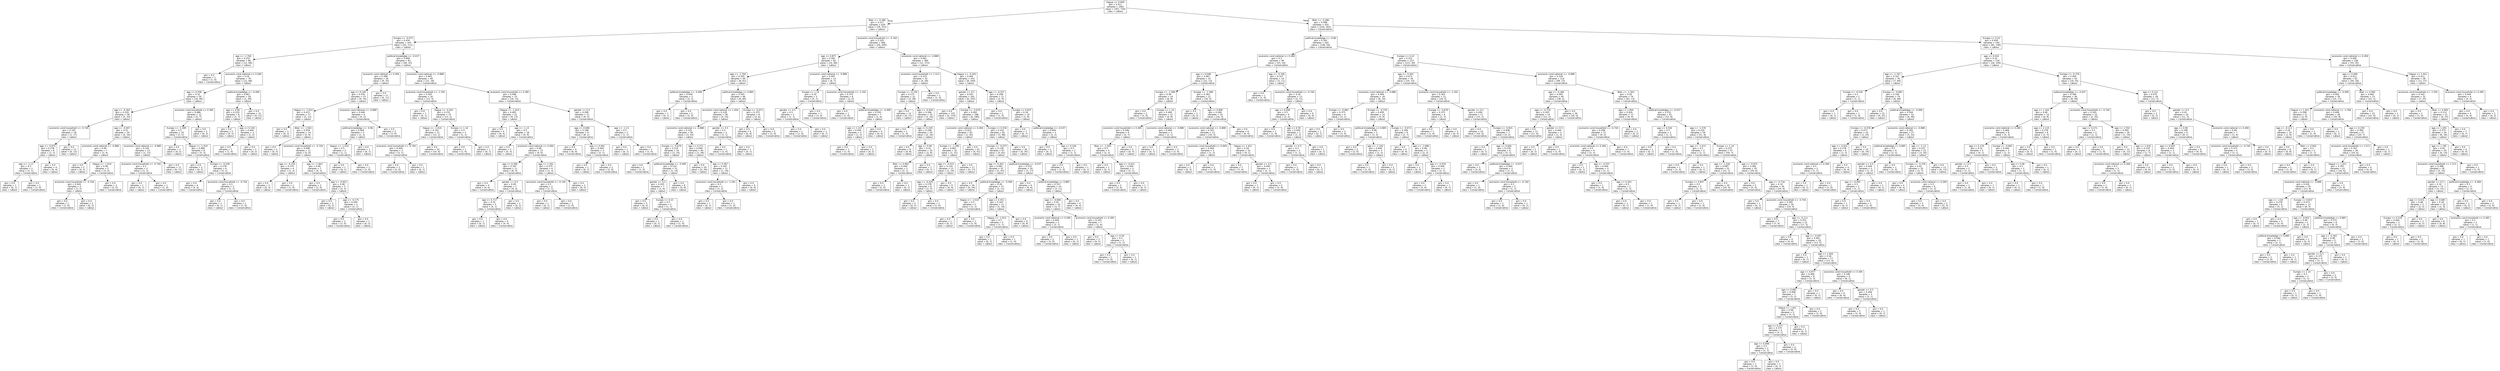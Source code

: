 digraph Tree {
node [shape=box, fontname="helvetica"] ;
edge [fontname="helvetica"] ;
0 [label="Hague <= 0.609\ngini = 0.411\nsamples = 1061\nvalue = [307, 754]\nclass = Labour"] ;
1 [label="Blair <= -0.286\ngini = 0.217\nsamples = 629\nvalue = [78, 551]\nclass = Labour"] ;
0 -> 1 [labeldistance=2.5, labelangle=45, headlabel="True"] ;
2 [label="Europe <= -0.073\ngini = 0.434\nsamples = 163\nvalue = [52, 111]\nclass = Labour"] ;
1 -> 2 ;
3 [label="age <= -1.704\ngini = 0.255\nsamples = 80\nvalue = [12, 68]\nclass = Labour"] ;
2 -> 3 ;
4 [label="gini = 0.0\nsamples = 1\nvalue = [1, 0]\nclass = Conservative"] ;
3 -> 4 ;
5 [label="economic.cond.national <= 0.284\ngini = 0.24\nsamples = 79\nvalue = [11, 68]\nclass = Labour"] ;
3 -> 5 ;
6 [label="age <= 0.558\ngini = 0.32\nsamples = 50\nvalue = [10, 40]\nclass = Labour"] ;
5 -> 6 ;
7 [label="age <= -0.302\ngini = 0.229\nsamples = 38\nvalue = [5, 33]\nclass = Labour"] ;
6 -> 7 ;
8 [label="economic.cond.household <= -0.744\ngini = 0.105\nsamples = 18\nvalue = [1, 17]\nclass = Labour"] ;
7 -> 8 ;
9 [label="age <= -0.875\ngini = 0.278\nsamples = 6\nvalue = [1, 5]\nclass = Labour"] ;
8 -> 9 ;
10 [label="age <= -1.13\ngini = 0.5\nsamples = 2\nvalue = [1, 1]\nclass = Conservative"] ;
9 -> 10 ;
11 [label="gini = 0.0\nsamples = 1\nvalue = [0, 1]\nclass = Labour"] ;
10 -> 11 ;
12 [label="gini = 0.0\nsamples = 1\nvalue = [1, 0]\nclass = Conservative"] ;
10 -> 12 ;
13 [label="gini = 0.0\nsamples = 4\nvalue = [0, 4]\nclass = Labour"] ;
9 -> 13 ;
14 [label="gini = 0.0\nsamples = 12\nvalue = [0, 12]\nclass = Labour"] ;
8 -> 14 ;
15 [label="age <= -0.047\ngini = 0.32\nsamples = 20\nvalue = [4, 16]\nclass = Labour"] ;
7 -> 15 ;
16 [label="economic.cond.national <= -0.888\ngini = 0.49\nsamples = 7\nvalue = [3, 4]\nclass = Labour"] ;
15 -> 16 ;
17 [label="gini = 0.0\nsamples = 2\nvalue = [0, 2]\nclass = Labour"] ;
16 -> 17 ;
18 [label="Hague <= -1.014\ngini = 0.48\nsamples = 5\nvalue = [3, 2]\nclass = Conservative"] ;
16 -> 18 ;
19 [label="economic.cond.household <= -0.744\ngini = 0.444\nsamples = 3\nvalue = [1, 2]\nclass = Labour"] ;
18 -> 19 ;
20 [label="gini = 0.0\nsamples = 1\nvalue = [1, 0]\nclass = Conservative"] ;
19 -> 20 ;
21 [label="gini = 0.0\nsamples = 2\nvalue = [0, 2]\nclass = Labour"] ;
19 -> 21 ;
22 [label="gini = 0.0\nsamples = 2\nvalue = [2, 0]\nclass = Conservative"] ;
18 -> 22 ;
23 [label="economic.cond.national <= -0.888\ngini = 0.142\nsamples = 13\nvalue = [1, 12]\nclass = Labour"] ;
15 -> 23 ;
24 [label="economic.cond.household <= -0.744\ngini = 0.5\nsamples = 2\nvalue = [1, 1]\nclass = Conservative"] ;
23 -> 24 ;
25 [label="gini = 0.0\nsamples = 1\nvalue = [0, 1]\nclass = Labour"] ;
24 -> 25 ;
26 [label="gini = 0.0\nsamples = 1\nvalue = [1, 0]\nclass = Conservative"] ;
24 -> 26 ;
27 [label="gini = 0.0\nsamples = 11\nvalue = [0, 11]\nclass = Labour"] ;
23 -> 27 ;
28 [label="economic.cond.household <= 0.385\ngini = 0.486\nsamples = 12\nvalue = [5, 7]\nclass = Labour"] ;
6 -> 28 ;
29 [label="Europe <= -1.589\ngini = 0.5\nsamples = 10\nvalue = [5, 5]\nclass = Conservative"] ;
28 -> 29 ;
30 [label="gini = 0.0\nsamples = 2\nvalue = [0, 2]\nclass = Labour"] ;
29 -> 30 ;
31 [label="Hague <= -1.014\ngini = 0.469\nsamples = 8\nvalue = [5, 3]\nclass = Conservative"] ;
29 -> 31 ;
32 [label="gini = 0.0\nsamples = 2\nvalue = [0, 2]\nclass = Labour"] ;
31 -> 32 ;
33 [label="Europe <= -0.528\ngini = 0.278\nsamples = 6\nvalue = [5, 1]\nclass = Conservative"] ;
31 -> 33 ;
34 [label="gini = 0.0\nsamples = 4\nvalue = [4, 0]\nclass = Conservative"] ;
33 -> 34 ;
35 [label="economic.cond.household <= -0.744\ngini = 0.5\nsamples = 2\nvalue = [1, 1]\nclass = Conservative"] ;
33 -> 35 ;
36 [label="gini = 0.0\nsamples = 1\nvalue = [0, 1]\nclass = Labour"] ;
35 -> 36 ;
37 [label="gini = 0.0\nsamples = 1\nvalue = [1, 0]\nclass = Conservative"] ;
35 -> 37 ;
38 [label="gini = 0.0\nsamples = 2\nvalue = [0, 2]\nclass = Labour"] ;
28 -> 38 ;
39 [label="political.knowledge <= -0.499\ngini = 0.067\nsamples = 29\nvalue = [1, 28]\nclass = Labour"] ;
5 -> 39 ;
40 [label="age <= 0.08\ngini = 0.219\nsamples = 8\nvalue = [1, 7]\nclass = Labour"] ;
39 -> 40 ;
41 [label="gini = 0.0\nsamples = 5\nvalue = [0, 5]\nclass = Labour"] ;
40 -> 41 ;
42 [label="age <= 0.144\ngini = 0.444\nsamples = 3\nvalue = [1, 2]\nclass = Labour"] ;
40 -> 42 ;
43 [label="gini = 0.0\nsamples = 1\nvalue = [1, 0]\nclass = Conservative"] ;
42 -> 43 ;
44 [label="gini = 0.0\nsamples = 2\nvalue = [0, 2]\nclass = Labour"] ;
42 -> 44 ;
45 [label="gini = 0.0\nsamples = 21\nvalue = [0, 21]\nclass = Labour"] ;
39 -> 45 ;
46 [label="political.knowledge <= -0.037\ngini = 0.499\nsamples = 83\nvalue = [40, 43]\nclass = Labour"] ;
2 -> 46 ;
47 [label="economic.cond.national <= 0.284\ngini = 0.389\nsamples = 34\nvalue = [9, 25]\nclass = Labour"] ;
46 -> 47 ;
48 [label="age <= 0.144\ngini = 0.476\nsamples = 23\nvalue = [9, 14]\nclass = Labour"] ;
47 -> 48 ;
49 [label="Hague <= -1.014\ngini = 0.415\nsamples = 17\nvalue = [5, 12]\nclass = Labour"] ;
48 -> 49 ;
50 [label="gini = 0.0\nsamples = 3\nvalue = [0, 3]\nclass = Labour"] ;
49 -> 50 ;
51 [label="Blair <= -1.563\ngini = 0.459\nsamples = 14\nvalue = [5, 9]\nclass = Labour"] ;
49 -> 51 ;
52 [label="gini = 0.0\nsamples = 3\nvalue = [0, 3]\nclass = Labour"] ;
51 -> 52 ;
53 [label="economic.cond.household <= -0.744\ngini = 0.496\nsamples = 11\nvalue = [5, 6]\nclass = Labour"] ;
51 -> 53 ;
54 [label="age <= -0.334\ngini = 0.375\nsamples = 4\nvalue = [1, 3]\nclass = Labour"] ;
53 -> 54 ;
55 [label="gini = 0.0\nsamples = 3\nvalue = [0, 3]\nclass = Labour"] ;
54 -> 55 ;
56 [label="gini = 0.0\nsamples = 1\nvalue = [1, 0]\nclass = Conservative"] ;
54 -> 56 ;
57 [label="age <= -1.003\ngini = 0.49\nsamples = 7\nvalue = [4, 3]\nclass = Conservative"] ;
53 -> 57 ;
58 [label="gini = 0.0\nsamples = 2\nvalue = [2, 0]\nclass = Conservative"] ;
57 -> 58 ;
59 [label="age <= -0.652\ngini = 0.48\nsamples = 5\nvalue = [2, 3]\nclass = Labour"] ;
57 -> 59 ;
60 [label="gini = 0.0\nsamples = 2\nvalue = [0, 2]\nclass = Labour"] ;
59 -> 60 ;
61 [label="age <= -0.175\ngini = 0.444\nsamples = 3\nvalue = [2, 1]\nclass = Conservative"] ;
59 -> 61 ;
62 [label="gini = 0.0\nsamples = 2\nvalue = [2, 0]\nclass = Conservative"] ;
61 -> 62 ;
63 [label="gini = 0.0\nsamples = 1\nvalue = [0, 1]\nclass = Labour"] ;
61 -> 63 ;
64 [label="economic.cond.national <= -0.888\ngini = 0.444\nsamples = 6\nvalue = [4, 2]\nclass = Conservative"] ;
48 -> 64 ;
65 [label="political.knowledge <= -0.96\ngini = 0.444\nsamples = 3\nvalue = [1, 2]\nclass = Labour"] ;
64 -> 65 ;
66 [label="Hague <= -1.014\ngini = 0.5\nsamples = 2\nvalue = [1, 1]\nclass = Conservative"] ;
65 -> 66 ;
67 [label="gini = 0.0\nsamples = 1\nvalue = [0, 1]\nclass = Labour"] ;
66 -> 67 ;
68 [label="gini = 0.0\nsamples = 1\nvalue = [1, 0]\nclass = Conservative"] ;
66 -> 68 ;
69 [label="gini = 0.0\nsamples = 1\nvalue = [0, 1]\nclass = Labour"] ;
65 -> 69 ;
70 [label="gini = 0.0\nsamples = 3\nvalue = [3, 0]\nclass = Conservative"] ;
64 -> 70 ;
71 [label="gini = 0.0\nsamples = 11\nvalue = [0, 11]\nclass = Labour"] ;
47 -> 71 ;
72 [label="economic.cond.national <= -0.888\ngini = 0.465\nsamples = 49\nvalue = [31, 18]\nclass = Conservative"] ;
46 -> 72 ;
73 [label="economic.cond.household <= -1.591\ngini = 0.305\nsamples = 16\nvalue = [13, 3]\nclass = Conservative"] ;
72 -> 73 ;
74 [label="gini = 0.0\nsamples = 1\nvalue = [0, 1]\nclass = Labour"] ;
73 -> 74 ;
75 [label="Hague <= -0.203\ngini = 0.231\nsamples = 15\nvalue = [13, 2]\nclass = Conservative"] ;
73 -> 75 ;
76 [label="Hague <= -1.014\ngini = 0.142\nsamples = 13\nvalue = [12, 1]\nclass = Conservative"] ;
75 -> 76 ;
77 [label="economic.cond.household <= -0.744\ngini = 0.444\nsamples = 3\nvalue = [2, 1]\nclass = Conservative"] ;
76 -> 77 ;
78 [label="gini = 0.0\nsamples = 2\nvalue = [2, 0]\nclass = Conservative"] ;
77 -> 78 ;
79 [label="gini = 0.0\nsamples = 1\nvalue = [0, 1]\nclass = Labour"] ;
77 -> 79 ;
80 [label="gini = 0.0\nsamples = 10\nvalue = [10, 0]\nclass = Conservative"] ;
76 -> 80 ;
81 [label="Europe <= 1.14\ngini = 0.5\nsamples = 2\nvalue = [1, 1]\nclass = Conservative"] ;
75 -> 81 ;
82 [label="gini = 0.0\nsamples = 1\nvalue = [1, 0]\nclass = Conservative"] ;
81 -> 82 ;
83 [label="gini = 0.0\nsamples = 1\nvalue = [0, 1]\nclass = Labour"] ;
81 -> 83 ;
84 [label="economic.cond.household <= 0.385\ngini = 0.496\nsamples = 33\nvalue = [18, 15]\nclass = Conservative"] ;
72 -> 84 ;
85 [label="Hague <= -1.014\ngini = 0.483\nsamples = 22\nvalue = [9, 13]\nclass = Labour"] ;
84 -> 85 ;
86 [label="gini = 0.0\nsamples = 4\nvalue = [0, 4]\nclass = Labour"] ;
85 -> 86 ;
87 [label="age <= -1.13\ngini = 0.5\nsamples = 18\nvalue = [9, 9]\nclass = Conservative"] ;
85 -> 87 ;
88 [label="gini = 0.0\nsamples = 3\nvalue = [0, 3]\nclass = Labour"] ;
87 -> 88 ;
89 [label="economic.cond.national <= 0.284\ngini = 0.48\nsamples = 15\nvalue = [9, 6]\nclass = Conservative"] ;
87 -> 89 ;
90 [label="age <= 0.399\ngini = 0.397\nsamples = 11\nvalue = [8, 3]\nclass = Conservative"] ;
89 -> 90 ;
91 [label="gini = 0.0\nsamples = 4\nvalue = [4, 0]\nclass = Conservative"] ;
90 -> 91 ;
92 [label="gender <= 0.5\ngini = 0.49\nsamples = 7\nvalue = [4, 3]\nclass = Conservative"] ;
90 -> 92 ;
93 [label="age <= 0.717\ngini = 0.32\nsamples = 5\nvalue = [4, 1]\nclass = Conservative"] ;
92 -> 93 ;
94 [label="gini = 0.0\nsamples = 1\nvalue = [0, 1]\nclass = Labour"] ;
93 -> 94 ;
95 [label="gini = 0.0\nsamples = 4\nvalue = [4, 0]\nclass = Conservative"] ;
93 -> 95 ;
96 [label="gini = 0.0\nsamples = 2\nvalue = [0, 2]\nclass = Labour"] ;
92 -> 96 ;
97 [label="age <= 1.291\ngini = 0.375\nsamples = 4\nvalue = [1, 3]\nclass = Labour"] ;
89 -> 97 ;
98 [label="economic.cond.household <= -0.744\ngini = 0.5\nsamples = 2\nvalue = [1, 1]\nclass = Conservative"] ;
97 -> 98 ;
99 [label="gini = 0.0\nsamples = 1\nvalue = [0, 1]\nclass = Labour"] ;
98 -> 99 ;
100 [label="gini = 0.0\nsamples = 1\nvalue = [1, 0]\nclass = Conservative"] ;
98 -> 100 ;
101 [label="gini = 0.0\nsamples = 2\nvalue = [0, 2]\nclass = Labour"] ;
97 -> 101 ;
102 [label="gender <= 0.5\ngini = 0.298\nsamples = 11\nvalue = [9, 2]\nclass = Conservative"] ;
84 -> 102 ;
103 [label="age <= 0.048\ngini = 0.198\nsamples = 9\nvalue = [8, 1]\nclass = Conservative"] ;
102 -> 103 ;
104 [label="gini = 0.0\nsamples = 6\nvalue = [6, 0]\nclass = Conservative"] ;
103 -> 104 ;
105 [label="age <= 0.462\ngini = 0.444\nsamples = 3\nvalue = [2, 1]\nclass = Conservative"] ;
103 -> 105 ;
106 [label="gini = 0.0\nsamples = 1\nvalue = [0, 1]\nclass = Labour"] ;
105 -> 106 ;
107 [label="gini = 0.0\nsamples = 2\nvalue = [2, 0]\nclass = Conservative"] ;
105 -> 107 ;
108 [label="age <= -1.13\ngini = 0.5\nsamples = 2\nvalue = [1, 1]\nclass = Conservative"] ;
102 -> 108 ;
109 [label="gini = 0.0\nsamples = 1\nvalue = [0, 1]\nclass = Labour"] ;
108 -> 109 ;
110 [label="gini = 0.0\nsamples = 1\nvalue = [1, 0]\nclass = Conservative"] ;
108 -> 110 ;
111 [label="economic.cond.household <= -0.744\ngini = 0.105\nsamples = 466\nvalue = [26, 440]\nclass = Labour"] ;
1 -> 111 ;
112 [label="age <= 0.877\ngini = 0.283\nsamples = 82\nvalue = [14, 68]\nclass = Labour"] ;
111 -> 112 ;
113 [label="age <= -1.704\ngini = 0.205\nsamples = 69\nvalue = [8, 61]\nclass = Labour"] ;
112 -> 113 ;
114 [label="political.knowledge <= -0.499\ngini = 0.444\nsamples = 3\nvalue = [2, 1]\nclass = Conservative"] ;
113 -> 114 ;
115 [label="gini = 0.0\nsamples = 1\nvalue = [0, 1]\nclass = Labour"] ;
114 -> 115 ;
116 [label="gini = 0.0\nsamples = 2\nvalue = [2, 0]\nclass = Conservative"] ;
114 -> 116 ;
117 [label="political.knowledge <= 0.885\ngini = 0.165\nsamples = 66\nvalue = [6, 60]\nclass = Labour"] ;
113 -> 117 ;
118 [label="economic.cond.national <= 1.456\ngini = 0.128\nsamples = 58\nvalue = [4, 54]\nclass = Labour"] ;
117 -> 118 ;
119 [label="economic.cond.national <= -0.888\ngini = 0.101\nsamples = 56\nvalue = [3, 53]\nclass = Labour"] ;
118 -> 119 ;
120 [label="Europe <= -0.679\ngini = 0.219\nsamples = 16\nvalue = [2, 14]\nclass = Labour"] ;
119 -> 120 ;
121 [label="gini = 0.0\nsamples = 1\nvalue = [1, 0]\nclass = Conservative"] ;
120 -> 121 ;
122 [label="political.knowledge <= -0.499\ngini = 0.124\nsamples = 15\nvalue = [1, 14]\nclass = Labour"] ;
120 -> 122 ;
123 [label="gender <= 0.5\ngini = 0.245\nsamples = 7\nvalue = [1, 6]\nclass = Labour"] ;
122 -> 123 ;
124 [label="gini = 0.0\nsamples = 5\nvalue = [0, 5]\nclass = Labour"] ;
123 -> 124 ;
125 [label="Europe <= 0.23\ngini = 0.5\nsamples = 2\nvalue = [1, 1]\nclass = Conservative"] ;
123 -> 125 ;
126 [label="gini = 0.0\nsamples = 1\nvalue = [0, 1]\nclass = Labour"] ;
125 -> 126 ;
127 [label="gini = 0.0\nsamples = 1\nvalue = [1, 0]\nclass = Conservative"] ;
125 -> 127 ;
128 [label="gini = 0.0\nsamples = 8\nvalue = [0, 8]\nclass = Labour"] ;
122 -> 128 ;
129 [label="age <= 0.271\ngini = 0.049\nsamples = 40\nvalue = [1, 39]\nclass = Labour"] ;
119 -> 129 ;
130 [label="gini = 0.0\nsamples = 29\nvalue = [0, 29]\nclass = Labour"] ;
129 -> 130 ;
131 [label="age <= 0.367\ngini = 0.165\nsamples = 11\nvalue = [1, 10]\nclass = Labour"] ;
129 -> 131 ;
132 [label="economic.cond.household <= -1.591\ngini = 0.5\nsamples = 2\nvalue = [1, 1]\nclass = Conservative"] ;
131 -> 132 ;
133 [label="gini = 0.0\nsamples = 1\nvalue = [0, 1]\nclass = Labour"] ;
132 -> 133 ;
134 [label="gini = 0.0\nsamples = 1\nvalue = [1, 0]\nclass = Conservative"] ;
132 -> 134 ;
135 [label="gini = 0.0\nsamples = 9\nvalue = [0, 9]\nclass = Labour"] ;
131 -> 135 ;
136 [label="gender <= 0.5\ngini = 0.5\nsamples = 2\nvalue = [1, 1]\nclass = Conservative"] ;
118 -> 136 ;
137 [label="gini = 0.0\nsamples = 1\nvalue = [1, 0]\nclass = Conservative"] ;
136 -> 137 ;
138 [label="gini = 0.0\nsamples = 1\nvalue = [0, 1]\nclass = Labour"] ;
136 -> 138 ;
139 [label="Europe <= -0.073\ngini = 0.375\nsamples = 8\nvalue = [2, 6]\nclass = Labour"] ;
117 -> 139 ;
140 [label="gini = 0.0\nsamples = 6\nvalue = [0, 6]\nclass = Labour"] ;
139 -> 140 ;
141 [label="gini = 0.0\nsamples = 2\nvalue = [2, 0]\nclass = Conservative"] ;
139 -> 141 ;
142 [label="economic.cond.national <= -0.888\ngini = 0.497\nsamples = 13\nvalue = [6, 7]\nclass = Labour"] ;
112 -> 142 ;
143 [label="Europe <= 1.14\ngini = 0.32\nsamples = 5\nvalue = [4, 1]\nclass = Conservative"] ;
142 -> 143 ;
144 [label="gender <= 0.5\ngini = 0.5\nsamples = 2\nvalue = [1, 1]\nclass = Conservative"] ;
143 -> 144 ;
145 [label="gini = 0.0\nsamples = 1\nvalue = [1, 0]\nclass = Conservative"] ;
144 -> 145 ;
146 [label="gini = 0.0\nsamples = 1\nvalue = [0, 1]\nclass = Labour"] ;
144 -> 146 ;
147 [label="gini = 0.0\nsamples = 3\nvalue = [3, 0]\nclass = Conservative"] ;
143 -> 147 ;
148 [label="economic.cond.household <= -1.591\ngini = 0.375\nsamples = 8\nvalue = [2, 6]\nclass = Labour"] ;
142 -> 148 ;
149 [label="gini = 0.0\nsamples = 1\nvalue = [1, 0]\nclass = Conservative"] ;
148 -> 149 ;
150 [label="political.knowledge <= -0.499\ngini = 0.245\nsamples = 7\nvalue = [1, 6]\nclass = Labour"] ;
148 -> 150 ;
151 [label="age <= 1.227\ngini = 0.444\nsamples = 3\nvalue = [1, 2]\nclass = Labour"] ;
150 -> 151 ;
152 [label="gini = 0.0\nsamples = 1\nvalue = [1, 0]\nclass = Conservative"] ;
151 -> 152 ;
153 [label="gini = 0.0\nsamples = 2\nvalue = [0, 2]\nclass = Labour"] ;
151 -> 153 ;
154 [label="gini = 0.0\nsamples = 4\nvalue = [0, 4]\nclass = Labour"] ;
150 -> 154 ;
155 [label="economic.cond.national <= -0.888\ngini = 0.061\nsamples = 384\nvalue = [12, 372]\nclass = Labour"] ;
111 -> 155 ;
156 [label="economic.cond.household <= 1.513\ngini = 0.219\nsamples = 32\nvalue = [4, 28]\nclass = Labour"] ;
155 -> 156 ;
157 [label="Europe <= -0.376\ngini = 0.175\nsamples = 31\nvalue = [3, 28]\nclass = Labour"] ;
156 -> 157 ;
158 [label="gini = 0.0\nsamples = 12\nvalue = [0, 12]\nclass = Labour"] ;
157 -> 158 ;
159 [label="age <= -0.939\ngini = 0.266\nsamples = 19\nvalue = [3, 16]\nclass = Labour"] ;
157 -> 159 ;
160 [label="gini = 0.0\nsamples = 1\nvalue = [1, 0]\nclass = Conservative"] ;
159 -> 160 ;
161 [label="age <= 0.239\ngini = 0.198\nsamples = 18\nvalue = [2, 16]\nclass = Labour"] ;
159 -> 161 ;
162 [label="gini = 0.0\nsamples = 8\nvalue = [0, 8]\nclass = Labour"] ;
161 -> 162 ;
163 [label="age <= 0.94\ngini = 0.32\nsamples = 10\nvalue = [2, 8]\nclass = Labour"] ;
161 -> 163 ;
164 [label="Blair <= 0.992\ngini = 0.444\nsamples = 3\nvalue = [2, 1]\nclass = Conservative"] ;
163 -> 164 ;
165 [label="gini = 0.0\nsamples = 2\nvalue = [2, 0]\nclass = Conservative"] ;
164 -> 165 ;
166 [label="gini = 0.0\nsamples = 1\nvalue = [0, 1]\nclass = Labour"] ;
164 -> 166 ;
167 [label="gini = 0.0\nsamples = 7\nvalue = [0, 7]\nclass = Labour"] ;
163 -> 167 ;
168 [label="gini = 0.0\nsamples = 1\nvalue = [1, 0]\nclass = Conservative"] ;
156 -> 168 ;
169 [label="Hague <= -0.203\ngini = 0.044\nsamples = 352\nvalue = [8, 344]\nclass = Labour"] ;
155 -> 169 ;
170 [label="gender <= 0.5\ngini = 0.035\nsamples = 341\nvalue = [6, 335]\nclass = Labour"] ;
169 -> 170 ;
171 [label="gini = 0.0\nsamples = 155\nvalue = [0, 155]\nclass = Labour"] ;
170 -> 171 ;
172 [label="Europe <= -0.679\ngini = 0.062\nsamples = 186\nvalue = [6, 180]\nclass = Labour"] ;
170 -> 172 ;
173 [label="economic.cond.national <= 0.284\ngini = 0.021\nsamples = 93\nvalue = [1, 92]\nclass = Labour"] ;
172 -> 173 ;
174 [label="Europe <= -1.286\ngini = 0.061\nsamples = 32\nvalue = [1, 31]\nclass = Labour"] ;
173 -> 174 ;
175 [label="age <= -0.015\ngini = 0.124\nsamples = 15\nvalue = [1, 14]\nclass = Labour"] ;
174 -> 175 ;
176 [label="age <= -0.429\ngini = 0.278\nsamples = 6\nvalue = [1, 5]\nclass = Labour"] ;
175 -> 176 ;
177 [label="gini = 0.0\nsamples = 5\nvalue = [0, 5]\nclass = Labour"] ;
176 -> 177 ;
178 [label="gini = 0.0\nsamples = 1\nvalue = [1, 0]\nclass = Conservative"] ;
176 -> 178 ;
179 [label="gini = 0.0\nsamples = 9\nvalue = [0, 9]\nclass = Labour"] ;
175 -> 179 ;
180 [label="gini = 0.0\nsamples = 17\nvalue = [0, 17]\nclass = Labour"] ;
174 -> 180 ;
181 [label="gini = 0.0\nsamples = 61\nvalue = [0, 61]\nclass = Labour"] ;
173 -> 181 ;
182 [label="Europe <= 0.534\ngini = 0.102\nsamples = 93\nvalue = [5, 88]\nclass = Labour"] ;
172 -> 182 ;
183 [label="Europe <= -0.073\ngini = 0.138\nsamples = 67\nvalue = [5, 62]\nclass = Labour"] ;
182 -> 183 ;
184 [label="age <= 0.303\ngini = 0.081\nsamples = 47\nvalue = [2, 45]\nclass = Labour"] ;
183 -> 184 ;
185 [label="gini = 0.0\nsamples = 34\nvalue = [0, 34]\nclass = Labour"] ;
184 -> 185 ;
186 [label="political.knowledge <= -0.499\ngini = 0.26\nsamples = 13\nvalue = [2, 11]\nclass = Labour"] ;
184 -> 186 ;
187 [label="Hague <= -1.014\ngini = 0.5\nsamples = 2\nvalue = [1, 1]\nclass = Conservative"] ;
186 -> 187 ;
188 [label="gini = 0.0\nsamples = 1\nvalue = [0, 1]\nclass = Labour"] ;
187 -> 188 ;
189 [label="gini = 0.0\nsamples = 1\nvalue = [1, 0]\nclass = Conservative"] ;
187 -> 189 ;
190 [label="age <= 0.431\ngini = 0.165\nsamples = 11\nvalue = [1, 10]\nclass = Labour"] ;
186 -> 190 ;
191 [label="Hague <= -1.014\ngini = 0.5\nsamples = 2\nvalue = [1, 1]\nclass = Conservative"] ;
190 -> 191 ;
192 [label="gini = 0.0\nsamples = 1\nvalue = [0, 1]\nclass = Labour"] ;
191 -> 192 ;
193 [label="gini = 0.0\nsamples = 1\nvalue = [1, 0]\nclass = Conservative"] ;
191 -> 193 ;
194 [label="gini = 0.0\nsamples = 9\nvalue = [0, 9]\nclass = Labour"] ;
190 -> 194 ;
195 [label="political.knowledge <= -0.037\ngini = 0.255\nsamples = 20\nvalue = [3, 17]\nclass = Labour"] ;
183 -> 195 ;
196 [label="gini = 0.0\nsamples = 6\nvalue = [0, 6]\nclass = Labour"] ;
195 -> 196 ;
197 [label="political.knowledge <= 0.885\ngini = 0.337\nsamples = 14\nvalue = [3, 11]\nclass = Labour"] ;
195 -> 197 ;
198 [label="age <= -0.684\ngini = 0.42\nsamples = 10\nvalue = [3, 7]\nclass = Labour"] ;
197 -> 198 ;
199 [label="economic.cond.national <= 0.284\ngini = 0.444\nsamples = 3\nvalue = [2, 1]\nclass = Conservative"] ;
198 -> 199 ;
200 [label="gini = 0.0\nsamples = 2\nvalue = [2, 0]\nclass = Conservative"] ;
199 -> 200 ;
201 [label="gini = 0.0\nsamples = 1\nvalue = [0, 1]\nclass = Labour"] ;
199 -> 201 ;
202 [label="economic.cond.household <= 0.385\ngini = 0.245\nsamples = 7\nvalue = [1, 6]\nclass = Labour"] ;
198 -> 202 ;
203 [label="gini = 0.0\nsamples = 5\nvalue = [0, 5]\nclass = Labour"] ;
202 -> 203 ;
204 [label="age <= 0.59\ngini = 0.5\nsamples = 2\nvalue = [1, 1]\nclass = Conservative"] ;
202 -> 204 ;
205 [label="gini = 0.0\nsamples = 1\nvalue = [1, 0]\nclass = Conservative"] ;
204 -> 205 ;
206 [label="gini = 0.0\nsamples = 1\nvalue = [0, 1]\nclass = Labour"] ;
204 -> 206 ;
207 [label="gini = 0.0\nsamples = 4\nvalue = [0, 4]\nclass = Labour"] ;
197 -> 207 ;
208 [label="gini = 0.0\nsamples = 26\nvalue = [0, 26]\nclass = Labour"] ;
182 -> 208 ;
209 [label="age <= -0.557\ngini = 0.298\nsamples = 11\nvalue = [2, 9]\nclass = Labour"] ;
169 -> 209 ;
210 [label="gini = 0.0\nsamples = 1\nvalue = [1, 0]\nclass = Conservative"] ;
209 -> 210 ;
211 [label="Europe <= 0.837\ngini = 0.18\nsamples = 10\nvalue = [1, 9]\nclass = Labour"] ;
209 -> 211 ;
212 [label="gini = 0.0\nsamples = 7\nvalue = [0, 7]\nclass = Labour"] ;
211 -> 212 ;
213 [label="political.knowledge <= -0.037\ngini = 0.444\nsamples = 3\nvalue = [1, 2]\nclass = Labour"] ;
211 -> 213 ;
214 [label="gini = 0.0\nsamples = 1\nvalue = [0, 1]\nclass = Labour"] ;
213 -> 214 ;
215 [label="age <= 0.526\ngini = 0.5\nsamples = 2\nvalue = [1, 1]\nclass = Conservative"] ;
213 -> 215 ;
216 [label="gini = 0.0\nsamples = 1\nvalue = [1, 0]\nclass = Conservative"] ;
215 -> 216 ;
217 [label="gini = 0.0\nsamples = 1\nvalue = [0, 1]\nclass = Labour"] ;
215 -> 217 ;
218 [label="Blair <= -0.286\ngini = 0.498\nsamples = 432\nvalue = [229, 203]\nclass = Conservative"] ;
0 -> 218 [labeldistance=2.5, labelangle=-45, headlabel="False"] ;
219 [label="political.knowledge <= -0.96\ngini = 0.392\nsamples = 202\nvalue = [148, 54]\nclass = Conservative"] ;
218 -> 219 ;
220 [label="economic.cond.national <= 0.284\ngini = 0.5\nsamples = 49\nvalue = [25, 24]\nclass = Conservative"] ;
219 -> 220 ;
221 [label="age <= 0.048\ngini = 0.467\nsamples = 35\nvalue = [22, 13]\nclass = Conservative"] ;
220 -> 221 ;
222 [label="Europe <= -1.589\ngini = 0.49\nsamples = 14\nvalue = [6, 8]\nclass = Labour"] ;
221 -> 222 ;
223 [label="gini = 0.0\nsamples = 2\nvalue = [2, 0]\nclass = Conservative"] ;
222 -> 223 ;
224 [label="Europe <= 1.14\ngini = 0.444\nsamples = 12\nvalue = [4, 8]\nclass = Labour"] ;
222 -> 224 ;
225 [label="economic.cond.household <= 0.385\ngini = 0.346\nsamples = 9\nvalue = [2, 7]\nclass = Labour"] ;
224 -> 225 ;
226 [label="Blair <= -1.563\ngini = 0.5\nsamples = 4\nvalue = [2, 2]\nclass = Conservative"] ;
225 -> 226 ;
227 [label="gini = 0.0\nsamples = 1\nvalue = [0, 1]\nclass = Labour"] ;
226 -> 227 ;
228 [label="age <= -0.621\ngini = 0.444\nsamples = 3\nvalue = [2, 1]\nclass = Conservative"] ;
226 -> 228 ;
229 [label="gini = 0.0\nsamples = 2\nvalue = [2, 0]\nclass = Conservative"] ;
228 -> 229 ;
230 [label="gini = 0.0\nsamples = 1\nvalue = [0, 1]\nclass = Labour"] ;
228 -> 230 ;
231 [label="gini = 0.0\nsamples = 5\nvalue = [0, 5]\nclass = Labour"] ;
225 -> 231 ;
232 [label="economic.cond.national <= -0.888\ngini = 0.444\nsamples = 3\nvalue = [2, 1]\nclass = Conservative"] ;
224 -> 232 ;
233 [label="gini = 0.0\nsamples = 1\nvalue = [0, 1]\nclass = Labour"] ;
232 -> 233 ;
234 [label="gini = 0.0\nsamples = 2\nvalue = [2, 0]\nclass = Conservative"] ;
232 -> 234 ;
235 [label="Europe <= -1.589\ngini = 0.363\nsamples = 21\nvalue = [16, 5]\nclass = Conservative"] ;
221 -> 235 ;
236 [label="gini = 0.0\nsamples = 2\nvalue = [0, 2]\nclass = Labour"] ;
235 -> 236 ;
237 [label="age <= 0.908\ngini = 0.266\nsamples = 19\nvalue = [16, 3]\nclass = Conservative"] ;
235 -> 237 ;
238 [label="economic.cond.national <= -0.888\ngini = 0.355\nsamples = 13\nvalue = [10, 3]\nclass = Conservative"] ;
237 -> 238 ;
239 [label="economic.cond.household <= 0.949\ngini = 0.444\nsamples = 3\nvalue = [1, 2]\nclass = Labour"] ;
238 -> 239 ;
240 [label="gini = 0.0\nsamples = 2\nvalue = [0, 2]\nclass = Labour"] ;
239 -> 240 ;
241 [label="gini = 0.0\nsamples = 1\nvalue = [1, 0]\nclass = Conservative"] ;
239 -> 241 ;
242 [label="Hague <= 1.421\ngini = 0.18\nsamples = 10\nvalue = [9, 1]\nclass = Conservative"] ;
238 -> 242 ;
243 [label="gini = 0.0\nsamples = 7\nvalue = [7, 0]\nclass = Conservative"] ;
242 -> 243 ;
244 [label="gender <= 0.5\ngini = 0.444\nsamples = 3\nvalue = [2, 1]\nclass = Conservative"] ;
242 -> 244 ;
245 [label="gini = 0.0\nsamples = 1\nvalue = [0, 1]\nclass = Labour"] ;
244 -> 245 ;
246 [label="gini = 0.0\nsamples = 2\nvalue = [2, 0]\nclass = Conservative"] ;
244 -> 246 ;
247 [label="gini = 0.0\nsamples = 6\nvalue = [6, 0]\nclass = Conservative"] ;
237 -> 247 ;
248 [label="age <= -0.748\ngini = 0.337\nsamples = 14\nvalue = [3, 11]\nclass = Labour"] ;
220 -> 248 ;
249 [label="gini = 0.0\nsamples = 1\nvalue = [1, 0]\nclass = Conservative"] ;
248 -> 249 ;
250 [label="economic.cond.household <= -0.744\ngini = 0.26\nsamples = 13\nvalue = [2, 11]\nclass = Labour"] ;
248 -> 250 ;
251 [label="age <= 0.048\ngini = 0.5\nsamples = 4\nvalue = [2, 2]\nclass = Conservative"] ;
250 -> 251 ;
252 [label="gini = 0.0\nsamples = 1\nvalue = [1, 0]\nclass = Conservative"] ;
251 -> 252 ;
253 [label="age <= 0.59\ngini = 0.444\nsamples = 3\nvalue = [1, 2]\nclass = Labour"] ;
251 -> 253 ;
254 [label="gender <= 0.5\ngini = 0.5\nsamples = 2\nvalue = [1, 1]\nclass = Conservative"] ;
253 -> 254 ;
255 [label="gini = 0.0\nsamples = 1\nvalue = [1, 0]\nclass = Conservative"] ;
254 -> 255 ;
256 [label="gini = 0.0\nsamples = 1\nvalue = [0, 1]\nclass = Labour"] ;
254 -> 256 ;
257 [label="gini = 0.0\nsamples = 1\nvalue = [0, 1]\nclass = Labour"] ;
253 -> 257 ;
258 [label="gini = 0.0\nsamples = 9\nvalue = [0, 9]\nclass = Labour"] ;
250 -> 258 ;
259 [label="Europe <= 0.23\ngini = 0.315\nsamples = 153\nvalue = [123, 30]\nclass = Conservative"] ;
219 -> 259 ;
260 [label="age <= -0.302\ngini = 0.473\nsamples = 39\nvalue = [24, 15]\nclass = Conservative"] ;
259 -> 260 ;
261 [label="economic.cond.national <= -0.888\ngini = 0.494\nsamples = 18\nvalue = [8, 10]\nclass = Labour"] ;
260 -> 261 ;
262 [label="Europe <= -0.983\ngini = 0.375\nsamples = 4\nvalue = [3, 1]\nclass = Conservative"] ;
261 -> 262 ;
263 [label="gini = 0.0\nsamples = 1\nvalue = [0, 1]\nclass = Labour"] ;
262 -> 263 ;
264 [label="gini = 0.0\nsamples = 3\nvalue = [3, 0]\nclass = Conservative"] ;
262 -> 264 ;
265 [label="Europe <= -0.376\ngini = 0.459\nsamples = 14\nvalue = [5, 9]\nclass = Labour"] ;
261 -> 265 ;
266 [label="political.knowledge <= 0.885\ngini = 0.48\nsamples = 5\nvalue = [3, 2]\nclass = Conservative"] ;
265 -> 266 ;
267 [label="gini = 0.0\nsamples = 2\nvalue = [2, 0]\nclass = Conservative"] ;
266 -> 267 ;
268 [label="age <= -1.162\ngini = 0.444\nsamples = 3\nvalue = [1, 2]\nclass = Labour"] ;
266 -> 268 ;
269 [label="gini = 0.0\nsamples = 1\nvalue = [1, 0]\nclass = Conservative"] ;
268 -> 269 ;
270 [label="gini = 0.0\nsamples = 2\nvalue = [0, 2]\nclass = Labour"] ;
268 -> 270 ;
271 [label="Europe <= -0.073\ngini = 0.346\nsamples = 9\nvalue = [2, 7]\nclass = Labour"] ;
265 -> 271 ;
272 [label="gini = 0.0\nsamples = 4\nvalue = [0, 4]\nclass = Labour"] ;
271 -> 272 ;
273 [label="age <= -1.098\ngini = 0.48\nsamples = 5\nvalue = [2, 3]\nclass = Labour"] ;
271 -> 273 ;
274 [label="gini = 0.0\nsamples = 2\nvalue = [0, 2]\nclass = Labour"] ;
273 -> 274 ;
275 [label="age <= -0.429\ngini = 0.444\nsamples = 3\nvalue = [2, 1]\nclass = Conservative"] ;
273 -> 275 ;
276 [label="gini = 0.0\nsamples = 2\nvalue = [2, 0]\nclass = Conservative"] ;
275 -> 276 ;
277 [label="gini = 0.0\nsamples = 1\nvalue = [0, 1]\nclass = Labour"] ;
275 -> 277 ;
278 [label="economic.cond.household <= -1.591\ngini = 0.363\nsamples = 21\nvalue = [16, 5]\nclass = Conservative"] ;
260 -> 278 ;
279 [label="Europe <= -0.679\ngini = 0.375\nsamples = 4\nvalue = [1, 3]\nclass = Labour"] ;
278 -> 279 ;
280 [label="gini = 0.0\nsamples = 1\nvalue = [1, 0]\nclass = Conservative"] ;
279 -> 280 ;
281 [label="gini = 0.0\nsamples = 3\nvalue = [0, 3]\nclass = Labour"] ;
279 -> 281 ;
282 [label="gender <= 0.5\ngini = 0.208\nsamples = 17\nvalue = [15, 2]\nclass = Conservative"] ;
278 -> 282 ;
283 [label="gini = 0.0\nsamples = 10\nvalue = [10, 0]\nclass = Conservative"] ;
282 -> 283 ;
284 [label="Europe <= -0.831\ngini = 0.408\nsamples = 7\nvalue = [5, 2]\nclass = Conservative"] ;
282 -> 284 ;
285 [label="gini = 0.0\nsamples = 1\nvalue = [0, 1]\nclass = Labour"] ;
284 -> 285 ;
286 [label="age <= 0.494\ngini = 0.278\nsamples = 6\nvalue = [5, 1]\nclass = Conservative"] ;
284 -> 286 ;
287 [label="gini = 0.0\nsamples = 3\nvalue = [3, 0]\nclass = Conservative"] ;
286 -> 287 ;
288 [label="political.knowledge <= -0.037\ngini = 0.444\nsamples = 3\nvalue = [2, 1]\nclass = Conservative"] ;
286 -> 288 ;
289 [label="gini = 0.0\nsamples = 1\nvalue = [1, 0]\nclass = Conservative"] ;
288 -> 289 ;
290 [label="economic.cond.household <= -0.744\ngini = 0.5\nsamples = 2\nvalue = [1, 1]\nclass = Conservative"] ;
288 -> 290 ;
291 [label="gini = 0.0\nsamples = 1\nvalue = [1, 0]\nclass = Conservative"] ;
290 -> 291 ;
292 [label="gini = 0.0\nsamples = 1\nvalue = [0, 1]\nclass = Labour"] ;
290 -> 292 ;
293 [label="economic.cond.national <= -0.888\ngini = 0.229\nsamples = 114\nvalue = [99, 15]\nclass = Conservative"] ;
259 -> 293 ;
294 [label="age <= -0.366\ngini = 0.095\nsamples = 40\nvalue = [38, 2]\nclass = Conservative"] ;
293 -> 294 ;
295 [label="age <= -0.716\ngini = 0.245\nsamples = 14\nvalue = [12, 2]\nclass = Conservative"] ;
294 -> 295 ;
296 [label="gini = 0.0\nsamples = 11\nvalue = [11, 0]\nclass = Conservative"] ;
295 -> 296 ;
297 [label="gender <= 0.5\ngini = 0.444\nsamples = 3\nvalue = [1, 2]\nclass = Labour"] ;
295 -> 297 ;
298 [label="gini = 0.0\nsamples = 2\nvalue = [0, 2]\nclass = Labour"] ;
297 -> 298 ;
299 [label="gini = 0.0\nsamples = 1\nvalue = [1, 0]\nclass = Conservative"] ;
297 -> 299 ;
300 [label="gini = 0.0\nsamples = 26\nvalue = [26, 0]\nclass = Conservative"] ;
294 -> 300 ;
301 [label="Blair <= -1.563\ngini = 0.29\nsamples = 74\nvalue = [61, 13]\nclass = Conservative"] ;
293 -> 301 ;
302 [label="age <= 1.004\ngini = 0.426\nsamples = 13\nvalue = [9, 4]\nclass = Conservative"] ;
301 -> 302 ;
303 [label="economic.cond.household <= -0.744\ngini = 0.298\nsamples = 11\nvalue = [9, 2]\nclass = Conservative"] ;
302 -> 303 ;
304 [label="economic.cond.national <= 0.284\ngini = 0.5\nsamples = 4\nvalue = [2, 2]\nclass = Conservative"] ;
303 -> 304 ;
305 [label="gini = 0.0\nsamples = 1\nvalue = [0, 1]\nclass = Labour"] ;
304 -> 305 ;
306 [label="age <= -0.557\ngini = 0.444\nsamples = 3\nvalue = [2, 1]\nclass = Conservative"] ;
304 -> 306 ;
307 [label="gini = 0.0\nsamples = 1\nvalue = [1, 0]\nclass = Conservative"] ;
306 -> 307 ;
308 [label="age <= 0.303\ngini = 0.5\nsamples = 2\nvalue = [1, 1]\nclass = Conservative"] ;
306 -> 308 ;
309 [label="gini = 0.0\nsamples = 1\nvalue = [0, 1]\nclass = Labour"] ;
308 -> 309 ;
310 [label="gini = 0.0\nsamples = 1\nvalue = [1, 0]\nclass = Conservative"] ;
308 -> 310 ;
311 [label="gini = 0.0\nsamples = 7\nvalue = [7, 0]\nclass = Conservative"] ;
303 -> 311 ;
312 [label="gini = 0.0\nsamples = 2\nvalue = [0, 2]\nclass = Labour"] ;
302 -> 312 ;
313 [label="political.knowledge <= -0.037\ngini = 0.252\nsamples = 61\nvalue = [52, 9]\nclass = Conservative"] ;
301 -> 313 ;
314 [label="age <= 0.526\ngini = 0.5\nsamples = 2\nvalue = [1, 1]\nclass = Conservative"] ;
313 -> 314 ;
315 [label="gini = 0.0\nsamples = 1\nvalue = [0, 1]\nclass = Labour"] ;
314 -> 315 ;
316 [label="gini = 0.0\nsamples = 1\nvalue = [1, 0]\nclass = Conservative"] ;
314 -> 316 ;
317 [label="age <= -1.576\ngini = 0.234\nsamples = 59\nvalue = [51, 8]\nclass = Conservative"] ;
313 -> 317 ;
318 [label="age <= -1.672\ngini = 0.5\nsamples = 2\nvalue = [1, 1]\nclass = Conservative"] ;
317 -> 318 ;
319 [label="gini = 0.0\nsamples = 1\nvalue = [1, 0]\nclass = Conservative"] ;
318 -> 319 ;
320 [label="gini = 0.0\nsamples = 1\nvalue = [0, 1]\nclass = Labour"] ;
318 -> 320 ;
321 [label="Europe <= 1.14\ngini = 0.215\nsamples = 57\nvalue = [50, 7]\nclass = Conservative"] ;
317 -> 321 ;
322 [label="age <= -1.226\ngini = 0.087\nsamples = 22\nvalue = [21, 1]\nclass = Conservative"] ;
321 -> 322 ;
323 [label="Europe <= 0.837\ngini = 0.5\nsamples = 2\nvalue = [1, 1]\nclass = Conservative"] ;
322 -> 323 ;
324 [label="gini = 0.0\nsamples = 1\nvalue = [0, 1]\nclass = Labour"] ;
323 -> 324 ;
325 [label="gini = 0.0\nsamples = 1\nvalue = [1, 0]\nclass = Conservative"] ;
323 -> 325 ;
326 [label="gini = 0.0\nsamples = 20\nvalue = [20, 0]\nclass = Conservative"] ;
322 -> 326 ;
327 [label="age <= -0.875\ngini = 0.284\nsamples = 35\nvalue = [29, 6]\nclass = Conservative"] ;
321 -> 327 ;
328 [label="gini = 0.0\nsamples = 5\nvalue = [5, 0]\nclass = Conservative"] ;
327 -> 328 ;
329 [label="age <= -0.716\ngini = 0.32\nsamples = 30\nvalue = [24, 6]\nclass = Conservative"] ;
327 -> 329 ;
330 [label="gini = 0.0\nsamples = 1\nvalue = [0, 1]\nclass = Labour"] ;
329 -> 330 ;
331 [label="economic.cond.household <= -0.744\ngini = 0.285\nsamples = 29\nvalue = [24, 5]\nclass = Conservative"] ;
329 -> 331 ;
332 [label="gini = 0.0\nsamples = 7\nvalue = [7, 0]\nclass = Conservative"] ;
331 -> 332 ;
333 [label="age <= -0.111\ngini = 0.351\nsamples = 22\nvalue = [17, 5]\nclass = Conservative"] ;
331 -> 333 ;
334 [label="gini = 0.0\nsamples = 4\nvalue = [4, 0]\nclass = Conservative"] ;
333 -> 334 ;
335 [label="age <= -0.047\ngini = 0.401\nsamples = 18\nvalue = [13, 5]\nclass = Conservative"] ;
333 -> 335 ;
336 [label="gini = 0.0\nsamples = 1\nvalue = [0, 1]\nclass = Labour"] ;
335 -> 336 ;
337 [label="age <= 1.004\ngini = 0.36\nsamples = 17\nvalue = [13, 4]\nclass = Conservative"] ;
335 -> 337 ;
338 [label="age <= 0.877\ngini = 0.469\nsamples = 8\nvalue = [5, 3]\nclass = Conservative"] ;
337 -> 338 ;
339 [label="age <= 0.685\ngini = 0.408\nsamples = 7\nvalue = [5, 2]\nclass = Conservative"] ;
338 -> 339 ;
340 [label="Hague <= 1.421\ngini = 0.48\nsamples = 5\nvalue = [3, 2]\nclass = Conservative"] ;
339 -> 340 ;
341 [label="age <= 0.271\ngini = 0.375\nsamples = 4\nvalue = [3, 1]\nclass = Conservative"] ;
340 -> 341 ;
342 [label="age <= 0.048\ngini = 0.5\nsamples = 2\nvalue = [1, 1]\nclass = Conservative"] ;
341 -> 342 ;
343 [label="gini = 0.0\nsamples = 1\nvalue = [1, 0]\nclass = Conservative"] ;
342 -> 343 ;
344 [label="gini = 0.0\nsamples = 1\nvalue = [0, 1]\nclass = Labour"] ;
342 -> 344 ;
345 [label="gini = 0.0\nsamples = 2\nvalue = [2, 0]\nclass = Conservative"] ;
341 -> 345 ;
346 [label="gini = 0.0\nsamples = 1\nvalue = [0, 1]\nclass = Labour"] ;
340 -> 346 ;
347 [label="gini = 0.0\nsamples = 2\nvalue = [2, 0]\nclass = Conservative"] ;
339 -> 347 ;
348 [label="gini = 0.0\nsamples = 1\nvalue = [0, 1]\nclass = Labour"] ;
338 -> 348 ;
349 [label="economic.cond.household <= 0.385\ngini = 0.198\nsamples = 9\nvalue = [8, 1]\nclass = Conservative"] ;
337 -> 349 ;
350 [label="gini = 0.0\nsamples = 6\nvalue = [6, 0]\nclass = Conservative"] ;
349 -> 350 ;
351 [label="gender <= 0.5\ngini = 0.444\nsamples = 3\nvalue = [2, 1]\nclass = Conservative"] ;
349 -> 351 ;
352 [label="gini = 0.0\nsamples = 2\nvalue = [2, 0]\nclass = Conservative"] ;
351 -> 352 ;
353 [label="gini = 0.0\nsamples = 1\nvalue = [0, 1]\nclass = Labour"] ;
351 -> 353 ;
354 [label="Europe <= 0.23\ngini = 0.456\nsamples = 230\nvalue = [81, 149]\nclass = Labour"] ;
218 -> 354 ;
355 [label="age <= 0.016\ngini = 0.32\nsamples = 130\nvalue = [26, 104]\nclass = Labour"] ;
354 -> 355 ;
356 [label="age <= -1.767\ngini = 0.167\nsamples = 76\nvalue = [7, 69]\nclass = Labour"] ;
355 -> 356 ;
357 [label="Europe <= -0.528\ngini = 0.5\nsamples = 2\nvalue = [1, 1]\nclass = Conservative"] ;
356 -> 357 ;
358 [label="gini = 0.0\nsamples = 1\nvalue = [0, 1]\nclass = Labour"] ;
357 -> 358 ;
359 [label="gini = 0.0\nsamples = 1\nvalue = [1, 0]\nclass = Conservative"] ;
357 -> 359 ;
360 [label="Europe <= -0.983\ngini = 0.149\nsamples = 74\nvalue = [6, 68]\nclass = Labour"] ;
356 -> 360 ;
361 [label="gini = 0.0\nsamples = 22\nvalue = [0, 22]\nclass = Labour"] ;
360 -> 361 ;
362 [label="political.knowledge <= -0.499\ngini = 0.204\nsamples = 52\nvalue = [6, 46]\nclass = Labour"] ;
360 -> 362 ;
363 [label="Europe <= -0.376\ngini = 0.077\nsamples = 25\nvalue = [1, 24]\nclass = Labour"] ;
362 -> 363 ;
364 [label="age <= -0.621\ngini = 0.278\nsamples = 6\nvalue = [1, 5]\nclass = Labour"] ;
363 -> 364 ;
365 [label="economic.cond.national <= 0.284\ngini = 0.5\nsamples = 2\nvalue = [1, 1]\nclass = Conservative"] ;
364 -> 365 ;
366 [label="gini = 0.0\nsamples = 1\nvalue = [0, 1]\nclass = Labour"] ;
365 -> 366 ;
367 [label="gini = 0.0\nsamples = 1\nvalue = [1, 0]\nclass = Conservative"] ;
365 -> 367 ;
368 [label="gini = 0.0\nsamples = 4\nvalue = [0, 4]\nclass = Labour"] ;
364 -> 368 ;
369 [label="gini = 0.0\nsamples = 19\nvalue = [0, 19]\nclass = Labour"] ;
363 -> 369 ;
370 [label="economic.cond.national <= -0.888\ngini = 0.302\nsamples = 27\nvalue = [5, 22]\nclass = Labour"] ;
362 -> 370 ;
371 [label="political.knowledge <= 0.885\ngini = 0.5\nsamples = 4\nvalue = [2, 2]\nclass = Conservative"] ;
370 -> 371 ;
372 [label="gender <= 0.5\ngini = 0.444\nsamples = 3\nvalue = [1, 2]\nclass = Labour"] ;
371 -> 372 ;
373 [label="age <= -0.493\ngini = 0.5\nsamples = 2\nvalue = [1, 1]\nclass = Conservative"] ;
372 -> 373 ;
374 [label="gini = 0.0\nsamples = 1\nvalue = [0, 1]\nclass = Labour"] ;
373 -> 374 ;
375 [label="gini = 0.0\nsamples = 1\nvalue = [1, 0]\nclass = Conservative"] ;
373 -> 375 ;
376 [label="gini = 0.0\nsamples = 1\nvalue = [0, 1]\nclass = Labour"] ;
372 -> 376 ;
377 [label="gini = 0.0\nsamples = 1\nvalue = [1, 0]\nclass = Conservative"] ;
371 -> 377 ;
378 [label="age <= -1.13\ngini = 0.227\nsamples = 23\nvalue = [3, 20]\nclass = Labour"] ;
370 -> 378 ;
379 [label="Europe <= -0.376\ngini = 0.42\nsamples = 10\nvalue = [3, 7]\nclass = Labour"] ;
378 -> 379 ;
380 [label="gini = 0.0\nsamples = 4\nvalue = [0, 4]\nclass = Labour"] ;
379 -> 380 ;
381 [label="economic.cond.national <= 0.284\ngini = 0.5\nsamples = 6\nvalue = [3, 3]\nclass = Conservative"] ;
379 -> 381 ;
382 [label="gini = 0.0\nsamples = 3\nvalue = [3, 0]\nclass = Conservative"] ;
381 -> 382 ;
383 [label="gini = 0.0\nsamples = 3\nvalue = [0, 3]\nclass = Labour"] ;
381 -> 383 ;
384 [label="gini = 0.0\nsamples = 13\nvalue = [0, 13]\nclass = Labour"] ;
378 -> 384 ;
385 [label="Europe <= -0.376\ngini = 0.456\nsamples = 54\nvalue = [19, 35]\nclass = Labour"] ;
355 -> 385 ;
386 [label="political.knowledge <= -0.037\ngini = 0.346\nsamples = 36\nvalue = [8, 28]\nclass = Labour"] ;
385 -> 386 ;
387 [label="age <= 1.163\ngini = 0.49\nsamples = 14\nvalue = [6, 8]\nclass = Labour"] ;
386 -> 387 ;
388 [label="economic.cond.national <= 0.284\ngini = 0.469\nsamples = 8\nvalue = [5, 3]\nclass = Conservative"] ;
387 -> 388 ;
389 [label="age <= 0.176\ngini = 0.32\nsamples = 5\nvalue = [4, 1]\nclass = Conservative"] ;
388 -> 389 ;
390 [label="gender <= 0.5\ngini = 0.5\nsamples = 2\nvalue = [1, 1]\nclass = Conservative"] ;
389 -> 390 ;
391 [label="gini = 0.0\nsamples = 1\nvalue = [1, 0]\nclass = Conservative"] ;
390 -> 391 ;
392 [label="gini = 0.0\nsamples = 1\nvalue = [0, 1]\nclass = Labour"] ;
390 -> 392 ;
393 [label="gini = 0.0\nsamples = 3\nvalue = [3, 0]\nclass = Conservative"] ;
389 -> 393 ;
394 [label="Europe <= -0.983\ngini = 0.444\nsamples = 3\nvalue = [1, 2]\nclass = Labour"] ;
388 -> 394 ;
395 [label="age <= 0.08\ngini = 0.5\nsamples = 2\nvalue = [1, 1]\nclass = Conservative"] ;
394 -> 395 ;
396 [label="gini = 0.0\nsamples = 1\nvalue = [0, 1]\nclass = Labour"] ;
395 -> 396 ;
397 [label="gini = 0.0\nsamples = 1\nvalue = [1, 0]\nclass = Conservative"] ;
395 -> 397 ;
398 [label="gini = 0.0\nsamples = 1\nvalue = [0, 1]\nclass = Labour"] ;
394 -> 398 ;
399 [label="age <= 2.119\ngini = 0.278\nsamples = 6\nvalue = [1, 5]\nclass = Labour"] ;
387 -> 399 ;
400 [label="gini = 0.0\nsamples = 5\nvalue = [0, 5]\nclass = Labour"] ;
399 -> 400 ;
401 [label="gini = 0.0\nsamples = 1\nvalue = [1, 0]\nclass = Conservative"] ;
399 -> 401 ;
402 [label="economic.cond.household <= -0.744\ngini = 0.165\nsamples = 22\nvalue = [2, 20]\nclass = Labour"] ;
386 -> 402 ;
403 [label="age <= 0.271\ngini = 0.5\nsamples = 2\nvalue = [1, 1]\nclass = Conservative"] ;
402 -> 403 ;
404 [label="gini = 0.0\nsamples = 1\nvalue = [0, 1]\nclass = Labour"] ;
403 -> 404 ;
405 [label="gini = 0.0\nsamples = 1\nvalue = [1, 0]\nclass = Conservative"] ;
403 -> 405 ;
406 [label="age <= 1.354\ngini = 0.095\nsamples = 20\nvalue = [1, 19]\nclass = Labour"] ;
402 -> 406 ;
407 [label="gini = 0.0\nsamples = 12\nvalue = [0, 12]\nclass = Labour"] ;
406 -> 407 ;
408 [label="age <= 1.418\ngini = 0.219\nsamples = 8\nvalue = [1, 7]\nclass = Labour"] ;
406 -> 408 ;
409 [label="economic.cond.national <= 0.284\ngini = 0.5\nsamples = 2\nvalue = [1, 1]\nclass = Conservative"] ;
408 -> 409 ;
410 [label="gini = 0.0\nsamples = 1\nvalue = [1, 0]\nclass = Conservative"] ;
409 -> 410 ;
411 [label="gini = 0.0\nsamples = 1\nvalue = [0, 1]\nclass = Labour"] ;
409 -> 411 ;
412 [label="gini = 0.0\nsamples = 6\nvalue = [0, 6]\nclass = Labour"] ;
408 -> 412 ;
413 [label="age <= 0.112\ngini = 0.475\nsamples = 18\nvalue = [11, 7]\nclass = Conservative"] ;
385 -> 413 ;
414 [label="gini = 0.0\nsamples = 2\nvalue = [0, 2]\nclass = Labour"] ;
413 -> 414 ;
415 [label="gender <= 0.5\ngini = 0.43\nsamples = 16\nvalue = [11, 5]\nclass = Conservative"] ;
413 -> 415 ;
416 [label="age <= 0.94\ngini = 0.198\nsamples = 9\nvalue = [8, 1]\nclass = Conservative"] ;
415 -> 416 ;
417 [label="age <= 0.654\ngini = 0.444\nsamples = 3\nvalue = [2, 1]\nclass = Conservative"] ;
416 -> 417 ;
418 [label="gini = 0.0\nsamples = 2\nvalue = [2, 0]\nclass = Conservative"] ;
417 -> 418 ;
419 [label="gini = 0.0\nsamples = 1\nvalue = [0, 1]\nclass = Labour"] ;
417 -> 419 ;
420 [label="gini = 0.0\nsamples = 6\nvalue = [6, 0]\nclass = Conservative"] ;
416 -> 420 ;
421 [label="economic.cond.national <= 0.284\ngini = 0.49\nsamples = 7\nvalue = [3, 4]\nclass = Labour"] ;
415 -> 421 ;
422 [label="economic.cond.household <= -0.744\ngini = 0.375\nsamples = 4\nvalue = [3, 1]\nclass = Conservative"] ;
421 -> 422 ;
423 [label="gini = 0.0\nsamples = 1\nvalue = [0, 1]\nclass = Labour"] ;
422 -> 423 ;
424 [label="gini = 0.0\nsamples = 3\nvalue = [3, 0]\nclass = Conservative"] ;
422 -> 424 ;
425 [label="gini = 0.0\nsamples = 3\nvalue = [0, 3]\nclass = Labour"] ;
421 -> 425 ;
426 [label="economic.cond.national <= 0.284\ngini = 0.495\nsamples = 100\nvalue = [55, 45]\nclass = Conservative"] ;
354 -> 426 ;
427 [label="age <= 0.494\ngini = 0.412\nsamples = 62\nvalue = [44, 18]\nclass = Conservative"] ;
426 -> 427 ;
428 [label="political.knowledge <= -0.499\ngini = 0.492\nsamples = 39\nvalue = [22, 17]\nclass = Conservative"] ;
427 -> 428 ;
429 [label="Hague <= 1.421\ngini = 0.298\nsamples = 11\nvalue = [2, 9]\nclass = Labour"] ;
428 -> 429 ;
430 [label="age <= -0.111\ngini = 0.18\nsamples = 10\nvalue = [1, 9]\nclass = Labour"] ;
429 -> 430 ;
431 [label="gini = 0.0\nsamples = 8\nvalue = [0, 8]\nclass = Labour"] ;
430 -> 431 ;
432 [label="Blair <= 0.992\ngini = 0.5\nsamples = 2\nvalue = [1, 1]\nclass = Conservative"] ;
430 -> 432 ;
433 [label="gini = 0.0\nsamples = 1\nvalue = [1, 0]\nclass = Conservative"] ;
432 -> 433 ;
434 [label="gini = 0.0\nsamples = 1\nvalue = [0, 1]\nclass = Labour"] ;
432 -> 434 ;
435 [label="gini = 0.0\nsamples = 1\nvalue = [1, 0]\nclass = Conservative"] ;
429 -> 435 ;
436 [label="economic.cond.national <= -1.766\ngini = 0.408\nsamples = 28\nvalue = [20, 8]\nclass = Conservative"] ;
428 -> 436 ;
437 [label="gini = 0.0\nsamples = 1\nvalue = [0, 1]\nclass = Labour"] ;
436 -> 437 ;
438 [label="age <= 0.239\ngini = 0.384\nsamples = 27\nvalue = [20, 7]\nclass = Conservative"] ;
436 -> 438 ;
439 [label="economic.cond.household <= 1.513\ngini = 0.355\nsamples = 26\nvalue = [20, 6]\nclass = Conservative"] ;
438 -> 439 ;
440 [label="Hague <= 1.421\ngini = 0.397\nsamples = 22\nvalue = [16, 6]\nclass = Conservative"] ;
439 -> 440 ;
441 [label="economic.cond.national <= -0.888\ngini = 0.432\nsamples = 19\nvalue = [13, 6]\nclass = Conservative"] ;
440 -> 441 ;
442 [label="age <= -1.64\ngini = 0.278\nsamples = 6\nvalue = [5, 1]\nclass = Conservative"] ;
441 -> 442 ;
443 [label="gini = 0.0\nsamples = 1\nvalue = [0, 1]\nclass = Labour"] ;
442 -> 443 ;
444 [label="gini = 0.0\nsamples = 5\nvalue = [5, 0]\nclass = Conservative"] ;
442 -> 444 ;
445 [label="Europe <= 0.837\ngini = 0.473\nsamples = 13\nvalue = [8, 5]\nclass = Conservative"] ;
441 -> 445 ;
446 [label="age <= -0.652\ngini = 0.48\nsamples = 5\nvalue = [2, 3]\nclass = Labour"] ;
445 -> 446 ;
447 [label="political.knowledge <= 0.885\ngini = 0.444\nsamples = 3\nvalue = [2, 1]\nclass = Conservative"] ;
446 -> 447 ;
448 [label="gini = 0.0\nsamples = 2\nvalue = [2, 0]\nclass = Conservative"] ;
447 -> 448 ;
449 [label="gini = 0.0\nsamples = 1\nvalue = [0, 1]\nclass = Labour"] ;
447 -> 449 ;
450 [label="gini = 0.0\nsamples = 2\nvalue = [0, 2]\nclass = Labour"] ;
446 -> 450 ;
451 [label="political.knowledge <= 0.885\ngini = 0.375\nsamples = 8\nvalue = [6, 2]\nclass = Conservative"] ;
445 -> 451 ;
452 [label="age <= -0.302\ngini = 0.48\nsamples = 5\nvalue = [3, 2]\nclass = Conservative"] ;
451 -> 452 ;
453 [label="gender <= 0.5\ngini = 0.375\nsamples = 4\nvalue = [3, 1]\nclass = Conservative"] ;
452 -> 453 ;
454 [label="Europe <= 1.14\ngini = 0.5\nsamples = 2\nvalue = [1, 1]\nclass = Conservative"] ;
453 -> 454 ;
455 [label="gini = 0.0\nsamples = 1\nvalue = [0, 1]\nclass = Labour"] ;
454 -> 455 ;
456 [label="gini = 0.0\nsamples = 1\nvalue = [1, 0]\nclass = Conservative"] ;
454 -> 456 ;
457 [label="gini = 0.0\nsamples = 2\nvalue = [2, 0]\nclass = Conservative"] ;
453 -> 457 ;
458 [label="gini = 0.0\nsamples = 1\nvalue = [0, 1]\nclass = Labour"] ;
452 -> 458 ;
459 [label="gini = 0.0\nsamples = 3\nvalue = [3, 0]\nclass = Conservative"] ;
451 -> 459 ;
460 [label="gini = 0.0\nsamples = 3\nvalue = [3, 0]\nclass = Conservative"] ;
440 -> 460 ;
461 [label="gini = 0.0\nsamples = 4\nvalue = [4, 0]\nclass = Conservative"] ;
439 -> 461 ;
462 [label="gini = 0.0\nsamples = 1\nvalue = [0, 1]\nclass = Labour"] ;
438 -> 462 ;
463 [label="Blair <= 0.992\ngini = 0.083\nsamples = 23\nvalue = [22, 1]\nclass = Conservative"] ;
427 -> 463 ;
464 [label="gini = 0.0\nsamples = 22\nvalue = [22, 0]\nclass = Conservative"] ;
463 -> 464 ;
465 [label="gini = 0.0\nsamples = 1\nvalue = [0, 1]\nclass = Labour"] ;
463 -> 465 ;
466 [label="Hague <= 1.421\ngini = 0.411\nsamples = 38\nvalue = [11, 27]\nclass = Labour"] ;
426 -> 466 ;
467 [label="economic.cond.household <= -1.591\ngini = 0.342\nsamples = 32\nvalue = [7, 25]\nclass = Labour"] ;
466 -> 467 ;
468 [label="gini = 0.0\nsamples = 1\nvalue = [1, 0]\nclass = Conservative"] ;
467 -> 468 ;
469 [label="Blair <= 0.992\ngini = 0.312\nsamples = 31\nvalue = [6, 25]\nclass = Labour"] ;
467 -> 469 ;
470 [label="age <= 1.291\ngini = 0.375\nsamples = 24\nvalue = [6, 18]\nclass = Labour"] ;
469 -> 470 ;
471 [label="age <= 1.195\ngini = 0.42\nsamples = 20\nvalue = [6, 14]\nclass = Labour"] ;
470 -> 471 ;
472 [label="economic.cond.household <= 1.513\ngini = 0.388\nsamples = 19\nvalue = [5, 14]\nclass = Labour"] ;
471 -> 472 ;
473 [label="gender <= 0.5\ngini = 0.32\nsamples = 15\nvalue = [3, 12]\nclass = Labour"] ;
472 -> 473 ;
474 [label="age <= 0.431\ngini = 0.48\nsamples = 5\nvalue = [2, 3]\nclass = Labour"] ;
473 -> 474 ;
475 [label="Europe <= 0.534\ngini = 0.444\nsamples = 3\nvalue = [2, 1]\nclass = Conservative"] ;
474 -> 475 ;
476 [label="gini = 0.0\nsamples = 1\nvalue = [0, 1]\nclass = Labour"] ;
475 -> 476 ;
477 [label="gini = 0.0\nsamples = 2\nvalue = [2, 0]\nclass = Conservative"] ;
475 -> 477 ;
478 [label="gini = 0.0\nsamples = 2\nvalue = [0, 2]\nclass = Labour"] ;
474 -> 478 ;
479 [label="age <= 0.685\ngini = 0.18\nsamples = 10\nvalue = [1, 9]\nclass = Labour"] ;
473 -> 479 ;
480 [label="gini = 0.0\nsamples = 8\nvalue = [0, 8]\nclass = Labour"] ;
479 -> 480 ;
481 [label="economic.cond.household <= 0.385\ngini = 0.5\nsamples = 2\nvalue = [1, 1]\nclass = Conservative"] ;
479 -> 481 ;
482 [label="gini = 0.0\nsamples = 1\nvalue = [0, 1]\nclass = Labour"] ;
481 -> 482 ;
483 [label="gini = 0.0\nsamples = 1\nvalue = [1, 0]\nclass = Conservative"] ;
481 -> 483 ;
484 [label="political.knowledge <= -0.499\ngini = 0.5\nsamples = 4\nvalue = [2, 2]\nclass = Conservative"] ;
472 -> 484 ;
485 [label="gini = 0.0\nsamples = 2\nvalue = [0, 2]\nclass = Labour"] ;
484 -> 485 ;
486 [label="gini = 0.0\nsamples = 2\nvalue = [2, 0]\nclass = Conservative"] ;
484 -> 486 ;
487 [label="gini = 0.0\nsamples = 1\nvalue = [1, 0]\nclass = Conservative"] ;
471 -> 487 ;
488 [label="gini = 0.0\nsamples = 4\nvalue = [0, 4]\nclass = Labour"] ;
470 -> 488 ;
489 [label="gini = 0.0\nsamples = 7\nvalue = [0, 7]\nclass = Labour"] ;
469 -> 489 ;
490 [label="economic.cond.household <= 0.385\ngini = 0.444\nsamples = 6\nvalue = [4, 2]\nclass = Conservative"] ;
466 -> 490 ;
491 [label="gini = 0.0\nsamples = 4\nvalue = [4, 0]\nclass = Conservative"] ;
490 -> 491 ;
492 [label="gini = 0.0\nsamples = 2\nvalue = [0, 2]\nclass = Labour"] ;
490 -> 492 ;
}